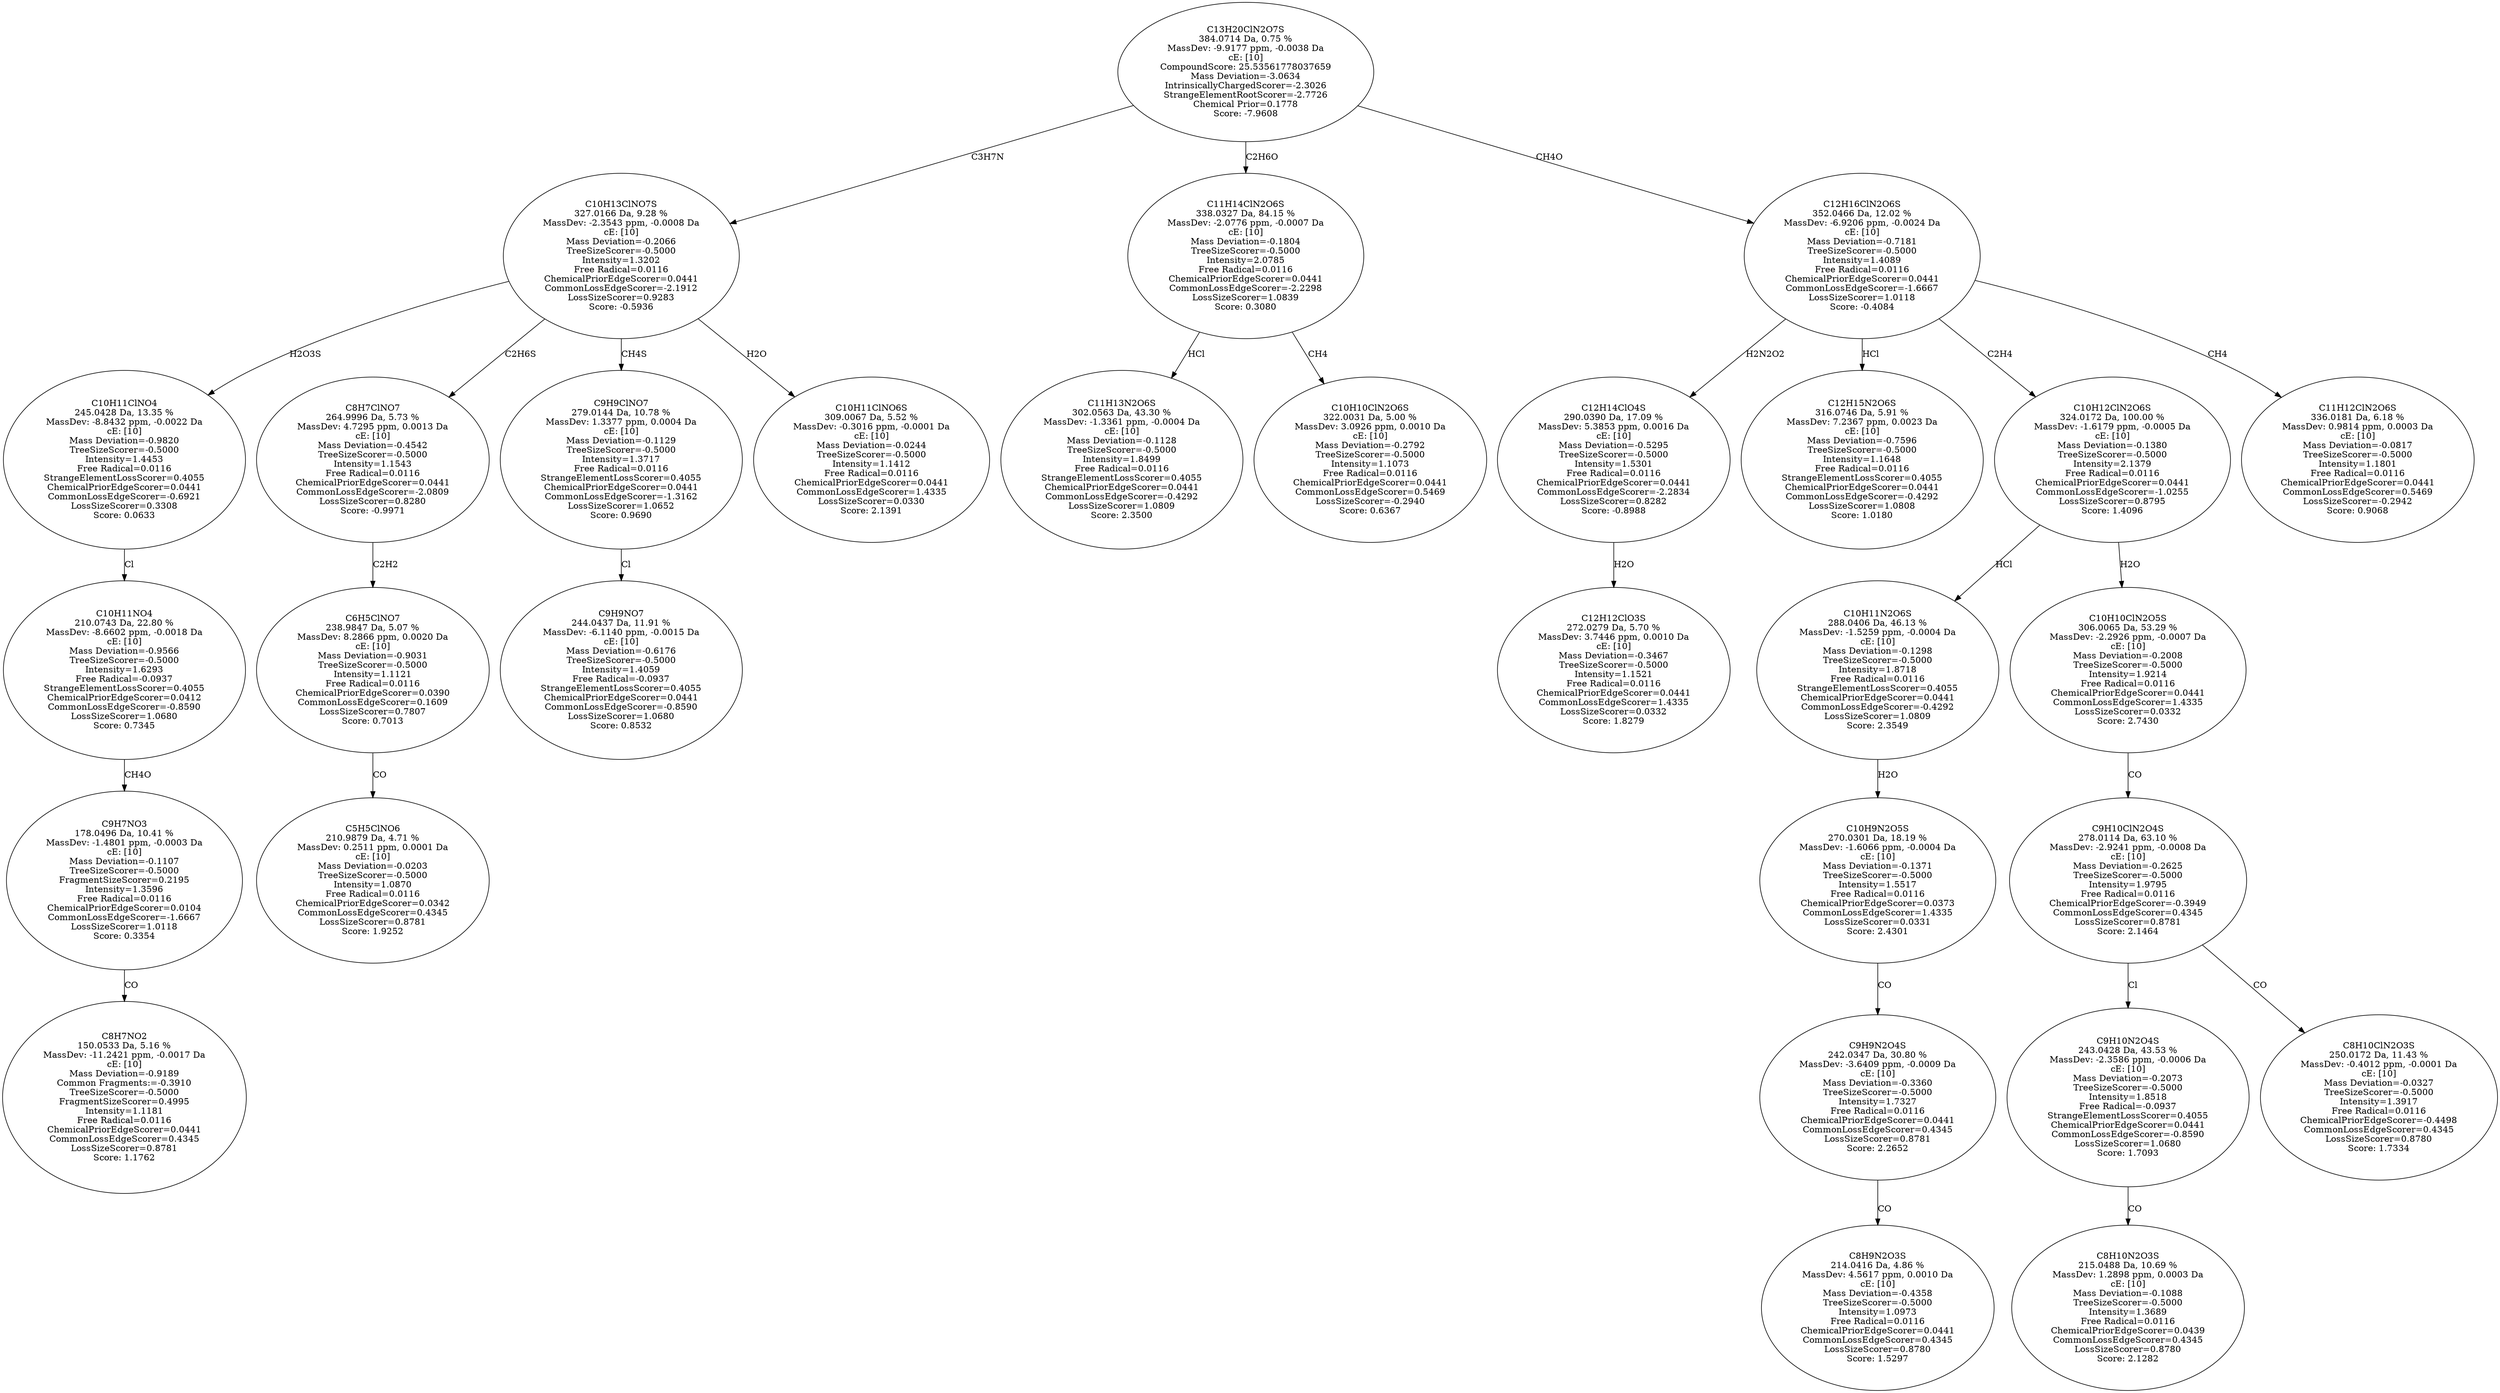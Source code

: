strict digraph {
v1 [label="C8H7NO2\n150.0533 Da, 5.16 %\nMassDev: -11.2421 ppm, -0.0017 Da\ncE: [10]\nMass Deviation=-0.9189\nCommon Fragments:=-0.3910\nTreeSizeScorer=-0.5000\nFragmentSizeScorer=0.4995\nIntensity=1.1181\nFree Radical=0.0116\nChemicalPriorEdgeScorer=0.0441\nCommonLossEdgeScorer=0.4345\nLossSizeScorer=0.8781\nScore: 1.1762"];
v2 [label="C9H7NO3\n178.0496 Da, 10.41 %\nMassDev: -1.4801 ppm, -0.0003 Da\ncE: [10]\nMass Deviation=-0.1107\nTreeSizeScorer=-0.5000\nFragmentSizeScorer=0.2195\nIntensity=1.3596\nFree Radical=0.0116\nChemicalPriorEdgeScorer=0.0104\nCommonLossEdgeScorer=-1.6667\nLossSizeScorer=1.0118\nScore: 0.3354"];
v3 [label="C10H11NO4\n210.0743 Da, 22.80 %\nMassDev: -8.6602 ppm, -0.0018 Da\ncE: [10]\nMass Deviation=-0.9566\nTreeSizeScorer=-0.5000\nIntensity=1.6293\nFree Radical=-0.0937\nStrangeElementLossScorer=0.4055\nChemicalPriorEdgeScorer=0.0412\nCommonLossEdgeScorer=-0.8590\nLossSizeScorer=1.0680\nScore: 0.7345"];
v4 [label="C10H11ClNO4\n245.0428 Da, 13.35 %\nMassDev: -8.8432 ppm, -0.0022 Da\ncE: [10]\nMass Deviation=-0.9820\nTreeSizeScorer=-0.5000\nIntensity=1.4453\nFree Radical=0.0116\nStrangeElementLossScorer=0.4055\nChemicalPriorEdgeScorer=0.0441\nCommonLossEdgeScorer=-0.6921\nLossSizeScorer=0.3308\nScore: 0.0633"];
v5 [label="C5H5ClNO6\n210.9879 Da, 4.71 %\nMassDev: 0.2511 ppm, 0.0001 Da\ncE: [10]\nMass Deviation=-0.0203\nTreeSizeScorer=-0.5000\nIntensity=1.0870\nFree Radical=0.0116\nChemicalPriorEdgeScorer=0.0342\nCommonLossEdgeScorer=0.4345\nLossSizeScorer=0.8781\nScore: 1.9252"];
v6 [label="C6H5ClNO7\n238.9847 Da, 5.07 %\nMassDev: 8.2866 ppm, 0.0020 Da\ncE: [10]\nMass Deviation=-0.9031\nTreeSizeScorer=-0.5000\nIntensity=1.1121\nFree Radical=0.0116\nChemicalPriorEdgeScorer=0.0390\nCommonLossEdgeScorer=0.1609\nLossSizeScorer=0.7807\nScore: 0.7013"];
v7 [label="C8H7ClNO7\n264.9996 Da, 5.73 %\nMassDev: 4.7295 ppm, 0.0013 Da\ncE: [10]\nMass Deviation=-0.4542\nTreeSizeScorer=-0.5000\nIntensity=1.1543\nFree Radical=0.0116\nChemicalPriorEdgeScorer=0.0441\nCommonLossEdgeScorer=-2.0809\nLossSizeScorer=0.8280\nScore: -0.9971"];
v8 [label="C9H9NO7\n244.0437 Da, 11.91 %\nMassDev: -6.1140 ppm, -0.0015 Da\ncE: [10]\nMass Deviation=-0.6176\nTreeSizeScorer=-0.5000\nIntensity=1.4059\nFree Radical=-0.0937\nStrangeElementLossScorer=0.4055\nChemicalPriorEdgeScorer=0.0441\nCommonLossEdgeScorer=-0.8590\nLossSizeScorer=1.0680\nScore: 0.8532"];
v9 [label="C9H9ClNO7\n279.0144 Da, 10.78 %\nMassDev: 1.3377 ppm, 0.0004 Da\ncE: [10]\nMass Deviation=-0.1129\nTreeSizeScorer=-0.5000\nIntensity=1.3717\nFree Radical=0.0116\nStrangeElementLossScorer=0.4055\nChemicalPriorEdgeScorer=0.0441\nCommonLossEdgeScorer=-1.3162\nLossSizeScorer=1.0652\nScore: 0.9690"];
v10 [label="C10H11ClNO6S\n309.0067 Da, 5.52 %\nMassDev: -0.3016 ppm, -0.0001 Da\ncE: [10]\nMass Deviation=-0.0244\nTreeSizeScorer=-0.5000\nIntensity=1.1412\nFree Radical=0.0116\nChemicalPriorEdgeScorer=0.0441\nCommonLossEdgeScorer=1.4335\nLossSizeScorer=0.0330\nScore: 2.1391"];
v11 [label="C10H13ClNO7S\n327.0166 Da, 9.28 %\nMassDev: -2.3543 ppm, -0.0008 Da\ncE: [10]\nMass Deviation=-0.2066\nTreeSizeScorer=-0.5000\nIntensity=1.3202\nFree Radical=0.0116\nChemicalPriorEdgeScorer=0.0441\nCommonLossEdgeScorer=-2.1912\nLossSizeScorer=0.9283\nScore: -0.5936"];
v12 [label="C11H13N2O6S\n302.0563 Da, 43.30 %\nMassDev: -1.3361 ppm, -0.0004 Da\ncE: [10]\nMass Deviation=-0.1128\nTreeSizeScorer=-0.5000\nIntensity=1.8499\nFree Radical=0.0116\nStrangeElementLossScorer=0.4055\nChemicalPriorEdgeScorer=0.0441\nCommonLossEdgeScorer=-0.4292\nLossSizeScorer=1.0809\nScore: 2.3500"];
v13 [label="C10H10ClN2O6S\n322.0031 Da, 5.00 %\nMassDev: 3.0926 ppm, 0.0010 Da\ncE: [10]\nMass Deviation=-0.2792\nTreeSizeScorer=-0.5000\nIntensity=1.1073\nFree Radical=0.0116\nChemicalPriorEdgeScorer=0.0441\nCommonLossEdgeScorer=0.5469\nLossSizeScorer=-0.2940\nScore: 0.6367"];
v14 [label="C11H14ClN2O6S\n338.0327 Da, 84.15 %\nMassDev: -2.0776 ppm, -0.0007 Da\ncE: [10]\nMass Deviation=-0.1804\nTreeSizeScorer=-0.5000\nIntensity=2.0785\nFree Radical=0.0116\nChemicalPriorEdgeScorer=0.0441\nCommonLossEdgeScorer=-2.2298\nLossSizeScorer=1.0839\nScore: 0.3080"];
v15 [label="C12H12ClO3S\n272.0279 Da, 5.70 %\nMassDev: 3.7446 ppm, 0.0010 Da\ncE: [10]\nMass Deviation=-0.3467\nTreeSizeScorer=-0.5000\nIntensity=1.1521\nFree Radical=0.0116\nChemicalPriorEdgeScorer=0.0441\nCommonLossEdgeScorer=1.4335\nLossSizeScorer=0.0332\nScore: 1.8279"];
v16 [label="C12H14ClO4S\n290.0390 Da, 17.09 %\nMassDev: 5.3853 ppm, 0.0016 Da\ncE: [10]\nMass Deviation=-0.5295\nTreeSizeScorer=-0.5000\nIntensity=1.5301\nFree Radical=0.0116\nChemicalPriorEdgeScorer=0.0441\nCommonLossEdgeScorer=-2.2834\nLossSizeScorer=0.8282\nScore: -0.8988"];
v17 [label="C12H15N2O6S\n316.0746 Da, 5.91 %\nMassDev: 7.2367 ppm, 0.0023 Da\ncE: [10]\nMass Deviation=-0.7596\nTreeSizeScorer=-0.5000\nIntensity=1.1648\nFree Radical=0.0116\nStrangeElementLossScorer=0.4055\nChemicalPriorEdgeScorer=0.0441\nCommonLossEdgeScorer=-0.4292\nLossSizeScorer=1.0808\nScore: 1.0180"];
v18 [label="C8H9N2O3S\n214.0416 Da, 4.86 %\nMassDev: 4.5617 ppm, 0.0010 Da\ncE: [10]\nMass Deviation=-0.4358\nTreeSizeScorer=-0.5000\nIntensity=1.0973\nFree Radical=0.0116\nChemicalPriorEdgeScorer=0.0441\nCommonLossEdgeScorer=0.4345\nLossSizeScorer=0.8780\nScore: 1.5297"];
v19 [label="C9H9N2O4S\n242.0347 Da, 30.80 %\nMassDev: -3.6409 ppm, -0.0009 Da\ncE: [10]\nMass Deviation=-0.3360\nTreeSizeScorer=-0.5000\nIntensity=1.7327\nFree Radical=0.0116\nChemicalPriorEdgeScorer=0.0441\nCommonLossEdgeScorer=0.4345\nLossSizeScorer=0.8781\nScore: 2.2652"];
v20 [label="C10H9N2O5S\n270.0301 Da, 18.19 %\nMassDev: -1.6066 ppm, -0.0004 Da\ncE: [10]\nMass Deviation=-0.1371\nTreeSizeScorer=-0.5000\nIntensity=1.5517\nFree Radical=0.0116\nChemicalPriorEdgeScorer=0.0373\nCommonLossEdgeScorer=1.4335\nLossSizeScorer=0.0331\nScore: 2.4301"];
v21 [label="C10H11N2O6S\n288.0406 Da, 46.13 %\nMassDev: -1.5259 ppm, -0.0004 Da\ncE: [10]\nMass Deviation=-0.1298\nTreeSizeScorer=-0.5000\nIntensity=1.8718\nFree Radical=0.0116\nStrangeElementLossScorer=0.4055\nChemicalPriorEdgeScorer=0.0441\nCommonLossEdgeScorer=-0.4292\nLossSizeScorer=1.0809\nScore: 2.3549"];
v22 [label="C8H10N2O3S\n215.0488 Da, 10.69 %\nMassDev: 1.2898 ppm, 0.0003 Da\ncE: [10]\nMass Deviation=-0.1088\nTreeSizeScorer=-0.5000\nIntensity=1.3689\nFree Radical=0.0116\nChemicalPriorEdgeScorer=0.0439\nCommonLossEdgeScorer=0.4345\nLossSizeScorer=0.8780\nScore: 2.1282"];
v23 [label="C9H10N2O4S\n243.0428 Da, 43.53 %\nMassDev: -2.3586 ppm, -0.0006 Da\ncE: [10]\nMass Deviation=-0.2073\nTreeSizeScorer=-0.5000\nIntensity=1.8518\nFree Radical=-0.0937\nStrangeElementLossScorer=0.4055\nChemicalPriorEdgeScorer=0.0441\nCommonLossEdgeScorer=-0.8590\nLossSizeScorer=1.0680\nScore: 1.7093"];
v24 [label="C8H10ClN2O3S\n250.0172 Da, 11.43 %\nMassDev: -0.4012 ppm, -0.0001 Da\ncE: [10]\nMass Deviation=-0.0327\nTreeSizeScorer=-0.5000\nIntensity=1.3917\nFree Radical=0.0116\nChemicalPriorEdgeScorer=-0.4498\nCommonLossEdgeScorer=0.4345\nLossSizeScorer=0.8780\nScore: 1.7334"];
v25 [label="C9H10ClN2O4S\n278.0114 Da, 63.10 %\nMassDev: -2.9241 ppm, -0.0008 Da\ncE: [10]\nMass Deviation=-0.2625\nTreeSizeScorer=-0.5000\nIntensity=1.9795\nFree Radical=0.0116\nChemicalPriorEdgeScorer=-0.3949\nCommonLossEdgeScorer=0.4345\nLossSizeScorer=0.8781\nScore: 2.1464"];
v26 [label="C10H10ClN2O5S\n306.0065 Da, 53.29 %\nMassDev: -2.2926 ppm, -0.0007 Da\ncE: [10]\nMass Deviation=-0.2008\nTreeSizeScorer=-0.5000\nIntensity=1.9214\nFree Radical=0.0116\nChemicalPriorEdgeScorer=0.0441\nCommonLossEdgeScorer=1.4335\nLossSizeScorer=0.0332\nScore: 2.7430"];
v27 [label="C10H12ClN2O6S\n324.0172 Da, 100.00 %\nMassDev: -1.6179 ppm, -0.0005 Da\ncE: [10]\nMass Deviation=-0.1380\nTreeSizeScorer=-0.5000\nIntensity=2.1379\nFree Radical=0.0116\nChemicalPriorEdgeScorer=0.0441\nCommonLossEdgeScorer=-1.0255\nLossSizeScorer=0.8795\nScore: 1.4096"];
v28 [label="C11H12ClN2O6S\n336.0181 Da, 6.18 %\nMassDev: 0.9814 ppm, 0.0003 Da\ncE: [10]\nMass Deviation=-0.0817\nTreeSizeScorer=-0.5000\nIntensity=1.1801\nFree Radical=0.0116\nChemicalPriorEdgeScorer=0.0441\nCommonLossEdgeScorer=0.5469\nLossSizeScorer=-0.2942\nScore: 0.9068"];
v29 [label="C12H16ClN2O6S\n352.0466 Da, 12.02 %\nMassDev: -6.9206 ppm, -0.0024 Da\ncE: [10]\nMass Deviation=-0.7181\nTreeSizeScorer=-0.5000\nIntensity=1.4089\nFree Radical=0.0116\nChemicalPriorEdgeScorer=0.0441\nCommonLossEdgeScorer=-1.6667\nLossSizeScorer=1.0118\nScore: -0.4084"];
v30 [label="C13H20ClN2O7S\n384.0714 Da, 0.75 %\nMassDev: -9.9177 ppm, -0.0038 Da\ncE: [10]\nCompoundScore: 25.53561778037659\nMass Deviation=-3.0634\nIntrinsicallyChargedScorer=-2.3026\nStrangeElementRootScorer=-2.7726\nChemical Prior=0.1778\nScore: -7.9608"];
v2 -> v1 [label="CO"];
v3 -> v2 [label="CH4O"];
v4 -> v3 [label="Cl"];
v11 -> v4 [label="H2O3S"];
v6 -> v5 [label="CO"];
v7 -> v6 [label="C2H2"];
v11 -> v7 [label="C2H6S"];
v9 -> v8 [label="Cl"];
v11 -> v9 [label="CH4S"];
v11 -> v10 [label="H2O"];
v30 -> v11 [label="C3H7N"];
v14 -> v12 [label="HCl"];
v14 -> v13 [label="CH4"];
v30 -> v14 [label="C2H6O"];
v16 -> v15 [label="H2O"];
v29 -> v16 [label="H2N2O2"];
v29 -> v17 [label="HCl"];
v19 -> v18 [label="CO"];
v20 -> v19 [label="CO"];
v21 -> v20 [label="H2O"];
v27 -> v21 [label="HCl"];
v23 -> v22 [label="CO"];
v25 -> v23 [label="Cl"];
v25 -> v24 [label="CO"];
v26 -> v25 [label="CO"];
v27 -> v26 [label="H2O"];
v29 -> v27 [label="C2H4"];
v29 -> v28 [label="CH4"];
v30 -> v29 [label="CH4O"];
}